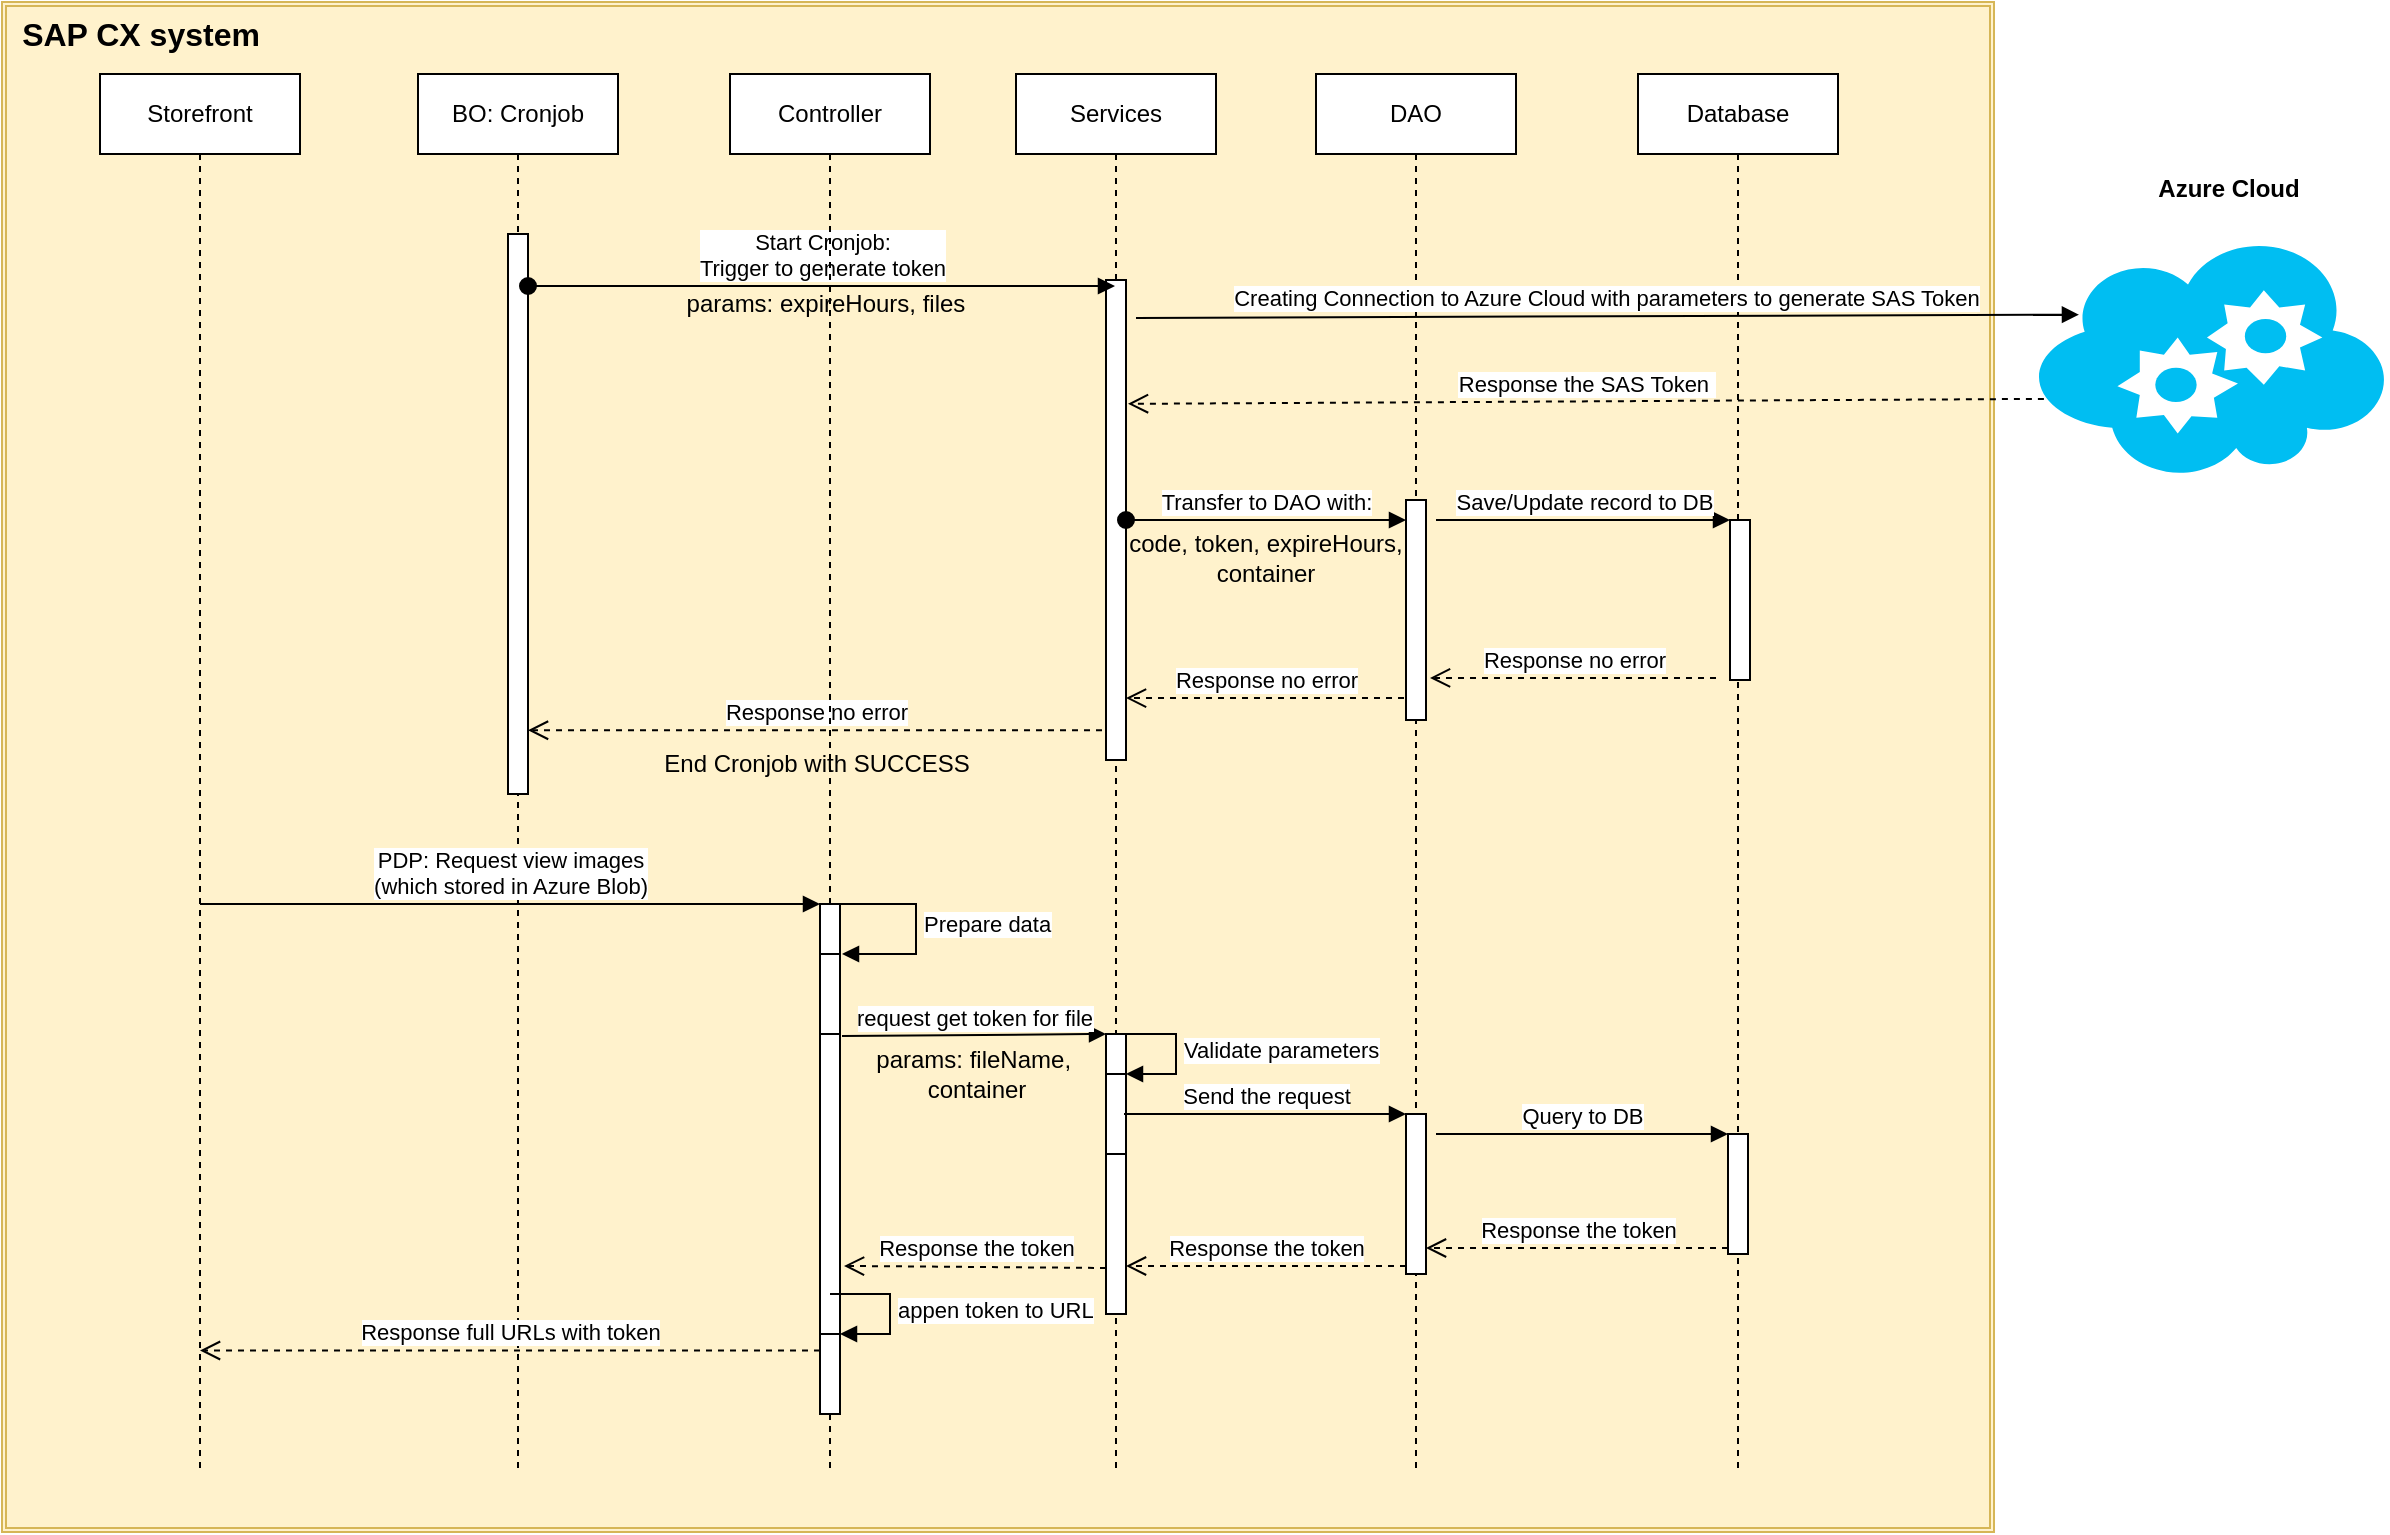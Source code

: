 <mxfile version="20.2.7" type="github">
  <diagram id="100sgJ3qQKMQ-A26eAjG" name="Page-1">
    <mxGraphModel dx="1314" dy="507" grid="0" gridSize="10" guides="1" tooltips="1" connect="1" arrows="1" fold="1" page="0" pageScale="1" pageWidth="850" pageHeight="1100" math="0" shadow="0">
      <root>
        <mxCell id="0" />
        <mxCell id="1" parent="0" />
        <mxCell id="6W38e0AgAb0NDT3_bGXR-51" value="" style="shape=ext;double=1;rounded=0;whiteSpace=wrap;html=1;fillColor=#fff2cc;strokeColor=#d6b656;" vertex="1" parent="1">
          <mxGeometry x="-217" y="24" width="996" height="765" as="geometry" />
        </mxCell>
        <mxCell id="6W38e0AgAb0NDT3_bGXR-4" value="BO: Cronjob" style="shape=umlLifeline;perimeter=lifelinePerimeter;whiteSpace=wrap;html=1;container=1;collapsible=0;recursiveResize=0;outlineConnect=0;" vertex="1" parent="1">
          <mxGeometry x="-9" y="60" width="100" height="700" as="geometry" />
        </mxCell>
        <mxCell id="6W38e0AgAb0NDT3_bGXR-23" value="" style="html=1;points=[];perimeter=orthogonalPerimeter;" vertex="1" parent="6W38e0AgAb0NDT3_bGXR-4">
          <mxGeometry x="45" y="80" width="10" height="280" as="geometry" />
        </mxCell>
        <mxCell id="6W38e0AgAb0NDT3_bGXR-5" value="Services" style="shape=umlLifeline;perimeter=lifelinePerimeter;whiteSpace=wrap;html=1;container=1;collapsible=0;recursiveResize=0;outlineConnect=0;" vertex="1" parent="1">
          <mxGeometry x="290" y="60" width="100" height="700" as="geometry" />
        </mxCell>
        <mxCell id="6W38e0AgAb0NDT3_bGXR-8" value="" style="html=1;points=[];perimeter=orthogonalPerimeter;" vertex="1" parent="6W38e0AgAb0NDT3_bGXR-5">
          <mxGeometry x="45" y="103" width="10" height="240" as="geometry" />
        </mxCell>
        <mxCell id="6W38e0AgAb0NDT3_bGXR-35" value="" style="html=1;points=[];perimeter=orthogonalPerimeter;" vertex="1" parent="6W38e0AgAb0NDT3_bGXR-5">
          <mxGeometry x="45" y="480" width="10" height="140" as="geometry" />
        </mxCell>
        <mxCell id="6W38e0AgAb0NDT3_bGXR-41" value="" style="html=1;points=[];perimeter=orthogonalPerimeter;" vertex="1" parent="6W38e0AgAb0NDT3_bGXR-5">
          <mxGeometry x="45" y="500" width="10" height="40" as="geometry" />
        </mxCell>
        <mxCell id="6W38e0AgAb0NDT3_bGXR-42" value="Validate parameters" style="edgeStyle=orthogonalEdgeStyle;html=1;align=left;spacingLeft=2;endArrow=block;rounded=0;entryX=1;entryY=0;" edge="1" target="6W38e0AgAb0NDT3_bGXR-41" parent="6W38e0AgAb0NDT3_bGXR-5">
          <mxGeometry relative="1" as="geometry">
            <mxPoint x="50" y="480" as="sourcePoint" />
            <Array as="points">
              <mxPoint x="80" y="480" />
            </Array>
          </mxGeometry>
        </mxCell>
        <mxCell id="6W38e0AgAb0NDT3_bGXR-6" value="DAO" style="shape=umlLifeline;perimeter=lifelinePerimeter;whiteSpace=wrap;html=1;container=1;collapsible=0;recursiveResize=0;outlineConnect=0;" vertex="1" parent="1">
          <mxGeometry x="440" y="60" width="100" height="698" as="geometry" />
        </mxCell>
        <mxCell id="6W38e0AgAb0NDT3_bGXR-16" value="" style="html=1;points=[];perimeter=orthogonalPerimeter;" vertex="1" parent="6W38e0AgAb0NDT3_bGXR-6">
          <mxGeometry x="45" y="213" width="10" height="110" as="geometry" />
        </mxCell>
        <mxCell id="6W38e0AgAb0NDT3_bGXR-22" value="Response no error" style="html=1;verticalAlign=bottom;endArrow=open;dashed=1;endSize=8;rounded=0;entryX=1;entryY=0.871;entryDx=0;entryDy=0;entryPerimeter=0;" edge="1" parent="6W38e0AgAb0NDT3_bGXR-6" target="6W38e0AgAb0NDT3_bGXR-8">
          <mxGeometry relative="1" as="geometry">
            <mxPoint x="-99" y="311.99" as="targetPoint" />
            <mxPoint x="44" y="312" as="sourcePoint" />
          </mxGeometry>
        </mxCell>
        <mxCell id="6W38e0AgAb0NDT3_bGXR-43" value="" style="html=1;points=[];perimeter=orthogonalPerimeter;" vertex="1" parent="6W38e0AgAb0NDT3_bGXR-6">
          <mxGeometry x="45" y="520" width="10" height="80" as="geometry" />
        </mxCell>
        <mxCell id="6W38e0AgAb0NDT3_bGXR-7" value="Database" style="shape=umlLifeline;perimeter=lifelinePerimeter;whiteSpace=wrap;html=1;container=1;collapsible=0;recursiveResize=0;outlineConnect=0;" vertex="1" parent="1">
          <mxGeometry x="601" y="60" width="100" height="700" as="geometry" />
        </mxCell>
        <mxCell id="6W38e0AgAb0NDT3_bGXR-19" value="" style="html=1;points=[];perimeter=orthogonalPerimeter;" vertex="1" parent="6W38e0AgAb0NDT3_bGXR-7">
          <mxGeometry x="46" y="223" width="10" height="80" as="geometry" />
        </mxCell>
        <mxCell id="6W38e0AgAb0NDT3_bGXR-46" value="" style="html=1;points=[];perimeter=orthogonalPerimeter;" vertex="1" parent="6W38e0AgAb0NDT3_bGXR-7">
          <mxGeometry x="45" y="530" width="10" height="60" as="geometry" />
        </mxCell>
        <mxCell id="6W38e0AgAb0NDT3_bGXR-9" value="Start Cronjob: &lt;br&gt;Trigger to generate token" style="html=1;verticalAlign=bottom;startArrow=oval;endArrow=block;startSize=8;rounded=0;" edge="1" parent="1">
          <mxGeometry relative="1" as="geometry">
            <mxPoint x="46" y="166" as="sourcePoint" />
            <mxPoint x="339.5" y="166" as="targetPoint" />
            <Array as="points">
              <mxPoint x="190" y="166" />
            </Array>
          </mxGeometry>
        </mxCell>
        <mxCell id="6W38e0AgAb0NDT3_bGXR-10" value="params: expireHours, files" style="text;html=1;strokeColor=none;fillColor=none;align=center;verticalAlign=middle;whiteSpace=wrap;rounded=0;" vertex="1" parent="1">
          <mxGeometry x="120" y="160" width="150" height="30" as="geometry" />
        </mxCell>
        <mxCell id="6W38e0AgAb0NDT3_bGXR-1" value="" style="verticalLabelPosition=bottom;html=1;verticalAlign=top;align=center;strokeColor=none;fillColor=#00BEF2;shape=mxgraph.azure.cloud_service;" vertex="1" parent="1">
          <mxGeometry x="799" y="142" width="177" height="119" as="geometry" />
        </mxCell>
        <mxCell id="6W38e0AgAb0NDT3_bGXR-13" value="Azure Cloud" style="text;align=center;fontStyle=1;verticalAlign=middle;spacingLeft=3;spacingRight=3;strokeColor=none;rotatable=0;points=[[0,0.5],[1,0.5]];portConstraint=eastwest;" vertex="1" parent="1">
          <mxGeometry x="844" y="94" width="105" height="45" as="geometry" />
        </mxCell>
        <mxCell id="6W38e0AgAb0NDT3_bGXR-14" value="Creating Connection to Azure Cloud with parameters to&amp;nbsp;generate SAS Token" style="html=1;verticalAlign=bottom;endArrow=block;rounded=0;entryX=0.127;entryY=0.322;entryDx=0;entryDy=0;entryPerimeter=0;" edge="1" parent="1" target="6W38e0AgAb0NDT3_bGXR-1">
          <mxGeometry width="80" relative="1" as="geometry">
            <mxPoint x="350" y="182" as="sourcePoint" />
            <mxPoint x="381" y="193" as="targetPoint" />
          </mxGeometry>
        </mxCell>
        <mxCell id="6W38e0AgAb0NDT3_bGXR-15" value="Response the SAS Token&amp;nbsp;" style="html=1;verticalAlign=bottom;endArrow=open;dashed=1;endSize=8;rounded=0;exitX=0.028;exitY=0.676;exitDx=0;exitDy=0;exitPerimeter=0;entryX=1.1;entryY=0.258;entryDx=0;entryDy=0;entryPerimeter=0;" edge="1" parent="1" source="6W38e0AgAb0NDT3_bGXR-1" target="6W38e0AgAb0NDT3_bGXR-8">
          <mxGeometry relative="1" as="geometry">
            <mxPoint x="691" y="229" as="sourcePoint" />
            <mxPoint x="291" y="225" as="targetPoint" />
          </mxGeometry>
        </mxCell>
        <mxCell id="6W38e0AgAb0NDT3_bGXR-17" value="Transfer to DAO with:&lt;br&gt;" style="html=1;verticalAlign=bottom;startArrow=oval;endArrow=block;startSize=8;rounded=0;" edge="1" target="6W38e0AgAb0NDT3_bGXR-16" parent="1" source="6W38e0AgAb0NDT3_bGXR-8">
          <mxGeometry relative="1" as="geometry">
            <mxPoint x="366" y="273" as="sourcePoint" />
          </mxGeometry>
        </mxCell>
        <mxCell id="6W38e0AgAb0NDT3_bGXR-18" value="code, token, expireHours, container" style="text;html=1;strokeColor=none;fillColor=none;align=center;verticalAlign=middle;whiteSpace=wrap;rounded=0;" vertex="1" parent="1">
          <mxGeometry x="340" y="287" width="150" height="30" as="geometry" />
        </mxCell>
        <mxCell id="6W38e0AgAb0NDT3_bGXR-20" value="Save/Update record to DB" style="html=1;verticalAlign=bottom;endArrow=block;entryX=0;entryY=0;rounded=0;" edge="1" target="6W38e0AgAb0NDT3_bGXR-19" parent="1">
          <mxGeometry relative="1" as="geometry">
            <mxPoint x="500" y="283" as="sourcePoint" />
          </mxGeometry>
        </mxCell>
        <mxCell id="6W38e0AgAb0NDT3_bGXR-21" value="Response no error" style="html=1;verticalAlign=bottom;endArrow=open;dashed=1;endSize=8;rounded=0;entryX=1.2;entryY=0.809;entryDx=0;entryDy=0;entryPerimeter=0;" edge="1" parent="1" target="6W38e0AgAb0NDT3_bGXR-16">
          <mxGeometry relative="1" as="geometry">
            <mxPoint x="495" y="358.04" as="targetPoint" />
            <mxPoint x="640" y="362" as="sourcePoint" />
          </mxGeometry>
        </mxCell>
        <mxCell id="6W38e0AgAb0NDT3_bGXR-24" value="Response no error" style="html=1;verticalAlign=bottom;endArrow=open;dashed=1;endSize=8;rounded=0;exitX=-0.2;exitY=0.938;exitDx=0;exitDy=0;exitPerimeter=0;" edge="1" parent="1" source="6W38e0AgAb0NDT3_bGXR-8" target="6W38e0AgAb0NDT3_bGXR-23">
          <mxGeometry relative="1" as="geometry">
            <mxPoint x="98" y="390" as="targetPoint" />
            <mxPoint x="286" y="390" as="sourcePoint" />
          </mxGeometry>
        </mxCell>
        <mxCell id="6W38e0AgAb0NDT3_bGXR-25" value="End Cronjob with SUCCESS" style="text;html=1;align=center;verticalAlign=middle;resizable=0;points=[];autosize=1;strokeColor=none;fillColor=none;" vertex="1" parent="1">
          <mxGeometry x="100" y="390" width="180" height="30" as="geometry" />
        </mxCell>
        <mxCell id="6W38e0AgAb0NDT3_bGXR-28" value="Storefront" style="shape=umlLifeline;perimeter=lifelinePerimeter;whiteSpace=wrap;html=1;container=1;collapsible=0;recursiveResize=0;outlineConnect=0;" vertex="1" parent="1">
          <mxGeometry x="-168" y="60" width="100" height="700" as="geometry" />
        </mxCell>
        <mxCell id="6W38e0AgAb0NDT3_bGXR-31" value="Response full URLs with token" style="html=1;verticalAlign=bottom;endArrow=open;dashed=1;endSize=8;exitX=0;exitY=0.95;rounded=0;" edge="1" source="6W38e0AgAb0NDT3_bGXR-29" parent="1" target="6W38e0AgAb0NDT3_bGXR-28">
          <mxGeometry relative="1" as="geometry">
            <mxPoint x="-34" y="556" as="targetPoint" />
          </mxGeometry>
        </mxCell>
        <mxCell id="6W38e0AgAb0NDT3_bGXR-30" value="PDP: Request view images&lt;br&gt;(which stored in Azure Blob)" style="html=1;verticalAlign=bottom;endArrow=block;entryX=0;entryY=0;rounded=0;" edge="1" target="6W38e0AgAb0NDT3_bGXR-29" parent="1" source="6W38e0AgAb0NDT3_bGXR-28">
          <mxGeometry relative="1" as="geometry">
            <mxPoint x="-34" y="480" as="sourcePoint" />
          </mxGeometry>
        </mxCell>
        <mxCell id="6W38e0AgAb0NDT3_bGXR-34" value="Controller" style="shape=umlLifeline;perimeter=lifelinePerimeter;whiteSpace=wrap;html=1;container=1;collapsible=0;recursiveResize=0;outlineConnect=0;" vertex="1" parent="1">
          <mxGeometry x="147" y="60" width="100" height="700" as="geometry" />
        </mxCell>
        <mxCell id="6W38e0AgAb0NDT3_bGXR-29" value="" style="html=1;points=[];perimeter=orthogonalPerimeter;" vertex="1" parent="6W38e0AgAb0NDT3_bGXR-34">
          <mxGeometry x="45" y="415" width="10" height="235" as="geometry" />
        </mxCell>
        <mxCell id="6W38e0AgAb0NDT3_bGXR-38" value="" style="html=1;points=[];perimeter=orthogonalPerimeter;" vertex="1" parent="6W38e0AgAb0NDT3_bGXR-34">
          <mxGeometry x="45" y="440" width="10" height="40" as="geometry" />
        </mxCell>
        <mxCell id="6W38e0AgAb0NDT3_bGXR-39" value="Prepare data" style="edgeStyle=orthogonalEdgeStyle;html=1;align=left;spacingLeft=2;endArrow=block;rounded=0;" edge="1" parent="6W38e0AgAb0NDT3_bGXR-34">
          <mxGeometry relative="1" as="geometry">
            <mxPoint x="51" y="415" as="sourcePoint" />
            <Array as="points">
              <mxPoint x="93" y="415" />
              <mxPoint x="93" y="440" />
            </Array>
            <mxPoint x="56" y="440" as="targetPoint" />
          </mxGeometry>
        </mxCell>
        <mxCell id="6W38e0AgAb0NDT3_bGXR-49" value="" style="html=1;points=[];perimeter=orthogonalPerimeter;" vertex="1" parent="6W38e0AgAb0NDT3_bGXR-34">
          <mxGeometry x="45" y="630" width="10" height="40" as="geometry" />
        </mxCell>
        <mxCell id="6W38e0AgAb0NDT3_bGXR-50" value="appen token to URL" style="edgeStyle=orthogonalEdgeStyle;html=1;align=left;spacingLeft=2;endArrow=block;rounded=0;entryX=1;entryY=0;" edge="1" target="6W38e0AgAb0NDT3_bGXR-49" parent="6W38e0AgAb0NDT3_bGXR-34">
          <mxGeometry relative="1" as="geometry">
            <mxPoint x="50" y="610" as="sourcePoint" />
            <Array as="points">
              <mxPoint x="80" y="610" />
            </Array>
          </mxGeometry>
        </mxCell>
        <mxCell id="6W38e0AgAb0NDT3_bGXR-36" value="request get token for file" style="html=1;verticalAlign=bottom;endArrow=block;entryX=0;entryY=0;rounded=0;exitX=1.1;exitY=1.025;exitDx=0;exitDy=0;exitPerimeter=0;" edge="1" target="6W38e0AgAb0NDT3_bGXR-35" parent="1" source="6W38e0AgAb0NDT3_bGXR-38">
          <mxGeometry relative="1" as="geometry">
            <mxPoint x="200" y="490" as="sourcePoint" />
          </mxGeometry>
        </mxCell>
        <mxCell id="6W38e0AgAb0NDT3_bGXR-37" value="Response the token" style="html=1;verticalAlign=bottom;endArrow=open;dashed=1;endSize=8;exitX=0;exitY=0.95;rounded=0;entryX=1.2;entryY=0.77;entryDx=0;entryDy=0;entryPerimeter=0;" edge="1" parent="1" target="6W38e0AgAb0NDT3_bGXR-29">
          <mxGeometry relative="1" as="geometry">
            <mxPoint x="206" y="657.03" as="targetPoint" />
            <mxPoint x="335" y="657" as="sourcePoint" />
          </mxGeometry>
        </mxCell>
        <mxCell id="6W38e0AgAb0NDT3_bGXR-40" value="params: fileName,&amp;nbsp;&lt;br&gt;container" style="text;html=1;align=center;verticalAlign=middle;resizable=0;points=[];autosize=1;strokeColor=none;fillColor=none;" vertex="1" parent="1">
          <mxGeometry x="210" y="540" width="120" height="40" as="geometry" />
        </mxCell>
        <mxCell id="6W38e0AgAb0NDT3_bGXR-44" value="Send the request" style="html=1;verticalAlign=bottom;endArrow=block;entryX=0;entryY=0;rounded=0;exitX=0.9;exitY=0.5;exitDx=0;exitDy=0;exitPerimeter=0;" edge="1" target="6W38e0AgAb0NDT3_bGXR-43" parent="1" source="6W38e0AgAb0NDT3_bGXR-41">
          <mxGeometry relative="1" as="geometry">
            <mxPoint x="415" y="580" as="sourcePoint" />
          </mxGeometry>
        </mxCell>
        <mxCell id="6W38e0AgAb0NDT3_bGXR-45" value="Response the token" style="html=1;verticalAlign=bottom;endArrow=open;dashed=1;endSize=8;exitX=0;exitY=0.95;rounded=0;" edge="1" source="6W38e0AgAb0NDT3_bGXR-43" parent="1" target="6W38e0AgAb0NDT3_bGXR-35">
          <mxGeometry relative="1" as="geometry">
            <mxPoint x="415" y="656" as="targetPoint" />
          </mxGeometry>
        </mxCell>
        <mxCell id="6W38e0AgAb0NDT3_bGXR-47" value="Query to DB" style="html=1;verticalAlign=bottom;endArrow=block;entryX=0;entryY=0;rounded=0;" edge="1" target="6W38e0AgAb0NDT3_bGXR-46" parent="1">
          <mxGeometry relative="1" as="geometry">
            <mxPoint x="500" y="590" as="sourcePoint" />
          </mxGeometry>
        </mxCell>
        <mxCell id="6W38e0AgAb0NDT3_bGXR-48" value="Response the token" style="html=1;verticalAlign=bottom;endArrow=open;dashed=1;endSize=8;exitX=0;exitY=0.95;rounded=0;" edge="1" source="6W38e0AgAb0NDT3_bGXR-46" parent="1" target="6W38e0AgAb0NDT3_bGXR-43">
          <mxGeometry relative="1" as="geometry">
            <mxPoint x="576" y="666" as="targetPoint" />
          </mxGeometry>
        </mxCell>
        <mxCell id="6W38e0AgAb0NDT3_bGXR-52" value="&lt;b&gt;&lt;font style=&quot;font-size: 16px;&quot;&gt;SAP CX system&lt;/font&gt;&lt;/b&gt;" style="text;html=1;align=center;verticalAlign=middle;resizable=0;points=[];autosize=1;strokeColor=none;fillColor=none;" vertex="1" parent="1">
          <mxGeometry x="-217" y="24" width="137" height="31" as="geometry" />
        </mxCell>
      </root>
    </mxGraphModel>
  </diagram>
</mxfile>
